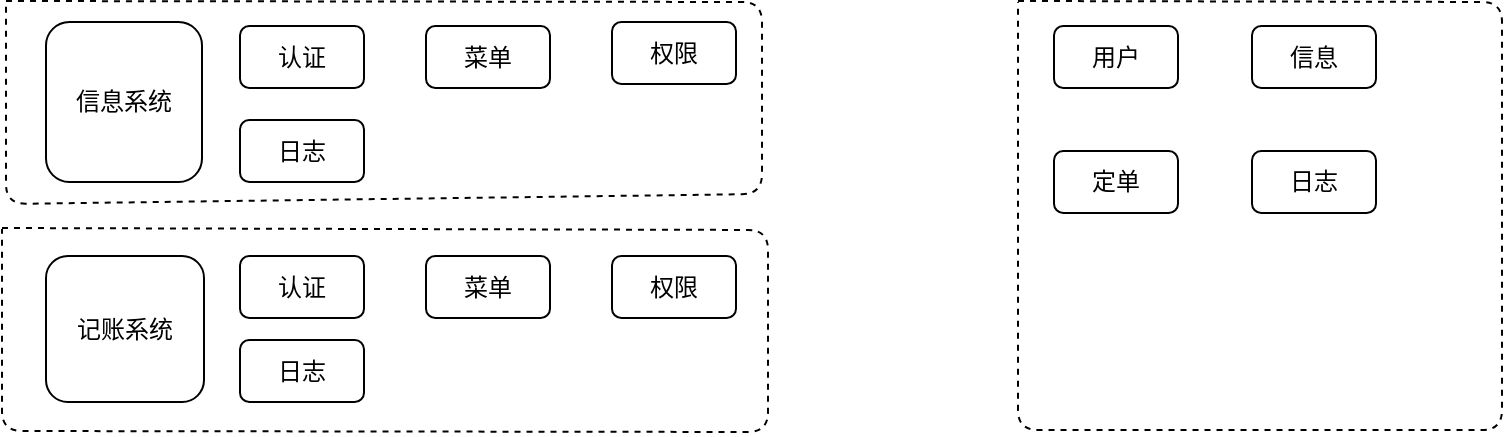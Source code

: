 <mxfile version="12.3.6" type="github" pages="1"><diagram id="tJWWhk9epjhnF2ZNmCeK" name="第 1 页"><mxGraphModel dx="1822" dy="794" grid="0" gridSize="10" guides="1" tooltips="1" connect="1" arrows="1" fold="1" page="0" pageScale="1" pageWidth="827" pageHeight="1169" math="0" shadow="0"><root><mxCell id="0"/><mxCell id="1" parent="0"/><mxCell id="jZChNoaa0mM0v9DQ4_Sb-1" value="信息系统" style="rounded=1;whiteSpace=wrap;html=1;" vertex="1" parent="1"><mxGeometry x="-173" y="339" width="78" height="80" as="geometry"/></mxCell><mxCell id="jZChNoaa0mM0v9DQ4_Sb-2" value="记账系统" style="rounded=1;whiteSpace=wrap;html=1;" vertex="1" parent="1"><mxGeometry x="-173" y="456" width="79" height="73" as="geometry"/></mxCell><mxCell id="jZChNoaa0mM0v9DQ4_Sb-7" value="" style="endArrow=none;dashed=1;html=1;" edge="1" parent="1"><mxGeometry width="50" height="50" relative="1" as="geometry"><mxPoint x="-193" y="328.5" as="sourcePoint"/><mxPoint x="-193" y="329" as="targetPoint"/><Array as="points"><mxPoint x="185" y="329"/><mxPoint x="185" y="425"/><mxPoint x="-193" y="430"/></Array></mxGeometry></mxCell><mxCell id="jZChNoaa0mM0v9DQ4_Sb-9" value="认证" style="rounded=1;whiteSpace=wrap;html=1;" vertex="1" parent="1"><mxGeometry x="-76" y="341" width="62" height="31" as="geometry"/></mxCell><mxCell id="jZChNoaa0mM0v9DQ4_Sb-10" value="菜单" style="rounded=1;whiteSpace=wrap;html=1;" vertex="1" parent="1"><mxGeometry x="17" y="341" width="62" height="31" as="geometry"/></mxCell><mxCell id="jZChNoaa0mM0v9DQ4_Sb-11" value="权限" style="rounded=1;whiteSpace=wrap;html=1;" vertex="1" parent="1"><mxGeometry x="110" y="339" width="62" height="31" as="geometry"/></mxCell><mxCell id="jZChNoaa0mM0v9DQ4_Sb-13" value="" style="endArrow=none;dashed=1;html=1;" edge="1" parent="1"><mxGeometry width="50" height="50" relative="1" as="geometry"><mxPoint x="-195" y="442" as="sourcePoint"/><mxPoint x="-195" y="442.5" as="targetPoint"/><Array as="points"><mxPoint x="188" y="443"/><mxPoint x="188" y="544"/><mxPoint x="-195" y="543.5"/></Array></mxGeometry></mxCell><mxCell id="jZChNoaa0mM0v9DQ4_Sb-14" value="日志" style="rounded=1;whiteSpace=wrap;html=1;" vertex="1" parent="1"><mxGeometry x="-76" y="388" width="62" height="31" as="geometry"/></mxCell><mxCell id="jZChNoaa0mM0v9DQ4_Sb-15" value="" style="endArrow=none;dashed=1;html=1;" edge="1" parent="1"><mxGeometry width="50" height="50" relative="1" as="geometry"><mxPoint x="313" y="328.5" as="sourcePoint"/><mxPoint x="313" y="329" as="targetPoint"/><Array as="points"><mxPoint x="555" y="329"/><mxPoint x="555" y="543"/><mxPoint x="313" y="543"/></Array></mxGeometry></mxCell><mxCell id="jZChNoaa0mM0v9DQ4_Sb-16" value="日志" style="rounded=1;whiteSpace=wrap;html=1;" vertex="1" parent="1"><mxGeometry x="-76" y="498" width="62" height="31" as="geometry"/></mxCell><mxCell id="jZChNoaa0mM0v9DQ4_Sb-17" value="认证" style="rounded=1;whiteSpace=wrap;html=1;" vertex="1" parent="1"><mxGeometry x="-76" y="456" width="62" height="31" as="geometry"/></mxCell><mxCell id="jZChNoaa0mM0v9DQ4_Sb-18" value="菜单" style="rounded=1;whiteSpace=wrap;html=1;" vertex="1" parent="1"><mxGeometry x="17" y="456" width="62" height="31" as="geometry"/></mxCell><mxCell id="jZChNoaa0mM0v9DQ4_Sb-19" value="权限" style="rounded=1;whiteSpace=wrap;html=1;" vertex="1" parent="1"><mxGeometry x="110" y="456" width="62" height="31" as="geometry"/></mxCell><mxCell id="jZChNoaa0mM0v9DQ4_Sb-20" value="用户" style="rounded=1;whiteSpace=wrap;html=1;" vertex="1" parent="1"><mxGeometry x="331" y="341" width="62" height="31" as="geometry"/></mxCell><mxCell id="jZChNoaa0mM0v9DQ4_Sb-21" value="信息" style="rounded=1;whiteSpace=wrap;html=1;" vertex="1" parent="1"><mxGeometry x="430" y="341" width="62" height="31" as="geometry"/></mxCell><mxCell id="jZChNoaa0mM0v9DQ4_Sb-22" value="定单" style="rounded=1;whiteSpace=wrap;html=1;" vertex="1" parent="1"><mxGeometry x="331" y="403.5" width="62" height="31" as="geometry"/></mxCell><mxCell id="jZChNoaa0mM0v9DQ4_Sb-23" value="日志" style="rounded=1;whiteSpace=wrap;html=1;" vertex="1" parent="1"><mxGeometry x="430" y="403.5" width="62" height="31" as="geometry"/></mxCell></root></mxGraphModel></diagram></mxfile>